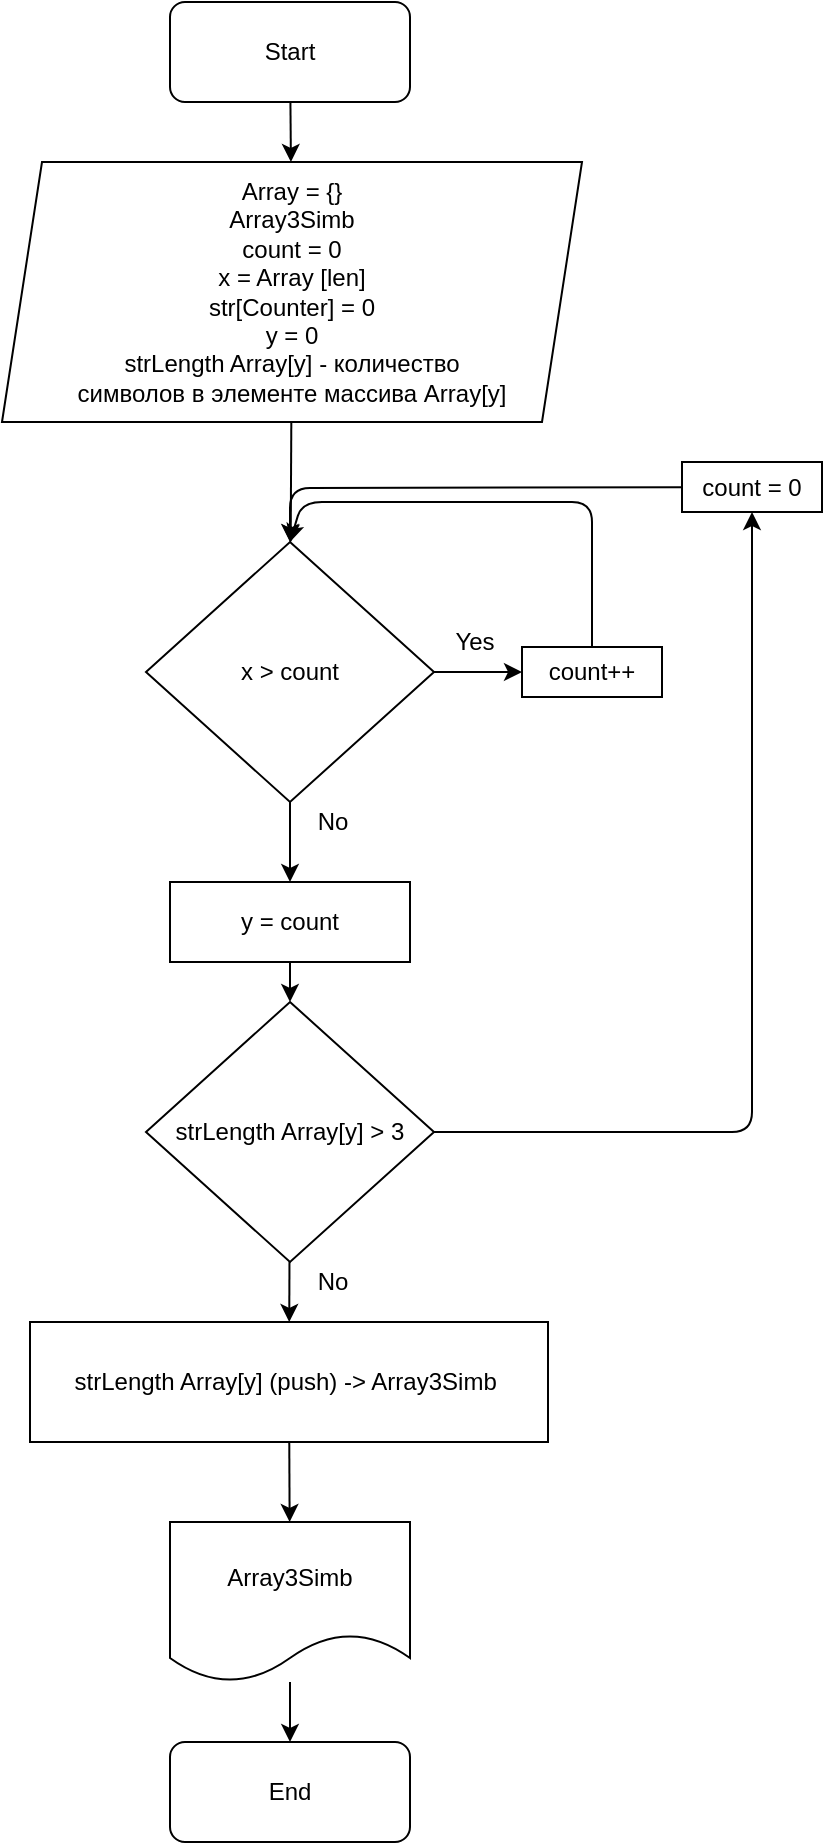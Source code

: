 <mxfile>
    <diagram id="pD8qEd3JK2ZsCTWMAlAf" name="Page-1">
        <mxGraphModel dx="1201" dy="334" grid="1" gridSize="10" guides="1" tooltips="1" connect="1" arrows="1" fold="1" page="1" pageScale="1" pageWidth="827" pageHeight="1169" math="0" shadow="0">
            <root>
                <mxCell id="0"/>
                <mxCell id="1" parent="0"/>
                <mxCell id="13" value="" style="edgeStyle=none;html=1;" edge="1" parent="1" source="3" target="10">
                    <mxGeometry relative="1" as="geometry"/>
                </mxCell>
                <mxCell id="3" value="Start" style="rounded=1;whiteSpace=wrap;html=1;" vertex="1" parent="1">
                    <mxGeometry x="354" width="120" height="50" as="geometry"/>
                </mxCell>
                <mxCell id="4" value="End" style="rounded=1;whiteSpace=wrap;html=1;" vertex="1" parent="1">
                    <mxGeometry x="354" y="870" width="120" height="50" as="geometry"/>
                </mxCell>
                <mxCell id="42" value="" style="edgeStyle=none;html=1;" edge="1" parent="1" source="5" target="4">
                    <mxGeometry relative="1" as="geometry"/>
                </mxCell>
                <mxCell id="5" value="Array3Simb" style="shape=document;whiteSpace=wrap;html=1;boundedLbl=1;" vertex="1" parent="1">
                    <mxGeometry x="354" y="760" width="120" height="80" as="geometry"/>
                </mxCell>
                <mxCell id="18" value="" style="edgeStyle=none;html=1;" edge="1" parent="1" source="10" target="14">
                    <mxGeometry relative="1" as="geometry"/>
                </mxCell>
                <mxCell id="10" value="Array = {}&lt;br&gt;Array3Simb&lt;br&gt;count = 0&lt;br&gt;x = Array [len]&lt;br&gt;str[Counter] = 0&lt;br&gt;y = 0&lt;br&gt;strLength Array[y]&amp;nbsp;- количество &lt;br&gt;символов в элементе массива Array[y]" style="shape=parallelogram;perimeter=parallelogramPerimeter;whiteSpace=wrap;html=1;fixedSize=1;" vertex="1" parent="1">
                    <mxGeometry x="270" y="80" width="290" height="130" as="geometry"/>
                </mxCell>
                <mxCell id="16" value="" style="edgeStyle=none;html=1;" edge="1" parent="1" source="14" target="15">
                    <mxGeometry relative="1" as="geometry"/>
                </mxCell>
                <mxCell id="37" value="" style="edgeStyle=none;html=1;" edge="1" parent="1" source="14" target="34">
                    <mxGeometry relative="1" as="geometry"/>
                </mxCell>
                <mxCell id="14" value="x &amp;gt; count" style="rhombus;whiteSpace=wrap;html=1;" vertex="1" parent="1">
                    <mxGeometry x="342" y="270" width="144" height="130" as="geometry"/>
                </mxCell>
                <mxCell id="25" style="edgeStyle=none;html=1;entryX=0.5;entryY=0;entryDx=0;entryDy=0;" edge="1" parent="1" source="15" target="14">
                    <mxGeometry relative="1" as="geometry">
                        <mxPoint x="410" y="270" as="targetPoint"/>
                        <Array as="points">
                            <mxPoint x="565" y="250"/>
                            <mxPoint x="420" y="250"/>
                        </Array>
                    </mxGeometry>
                </mxCell>
                <mxCell id="15" value="count++" style="rounded=0;whiteSpace=wrap;html=1;" vertex="1" parent="1">
                    <mxGeometry x="530" y="322.5" width="70" height="25" as="geometry"/>
                </mxCell>
                <mxCell id="31" style="edgeStyle=none;html=1;entryX=0.5;entryY=0;entryDx=0;entryDy=0;" edge="1" parent="1" source="19" target="14">
                    <mxGeometry relative="1" as="geometry">
                        <mxPoint x="420" y="270" as="targetPoint"/>
                        <Array as="points">
                            <mxPoint x="414" y="243"/>
                        </Array>
                    </mxGeometry>
                </mxCell>
                <mxCell id="19" value="count = 0" style="rounded=0;whiteSpace=wrap;html=1;" vertex="1" parent="1">
                    <mxGeometry x="610" y="230" width="70" height="25" as="geometry"/>
                </mxCell>
                <mxCell id="39" value="" style="edgeStyle=none;html=1;" edge="1" parent="1" source="20" target="35">
                    <mxGeometry relative="1" as="geometry"/>
                </mxCell>
                <mxCell id="43" style="edgeStyle=none;html=1;entryX=0.5;entryY=1;entryDx=0;entryDy=0;" edge="1" parent="1" source="20" target="19">
                    <mxGeometry relative="1" as="geometry">
                        <Array as="points">
                            <mxPoint x="645" y="565"/>
                        </Array>
                    </mxGeometry>
                </mxCell>
                <mxCell id="20" value="strLength Array[y] &amp;gt; 3" style="rhombus;whiteSpace=wrap;html=1;" vertex="1" parent="1">
                    <mxGeometry x="342" y="500" width="144" height="130" as="geometry"/>
                </mxCell>
                <mxCell id="28" value="Yes" style="text;html=1;align=center;verticalAlign=middle;resizable=0;points=[];autosize=1;strokeColor=none;fillColor=none;" vertex="1" parent="1">
                    <mxGeometry x="486" y="310" width="40" height="20" as="geometry"/>
                </mxCell>
                <mxCell id="29" value="No" style="text;html=1;align=center;verticalAlign=middle;resizable=0;points=[];autosize=1;strokeColor=none;fillColor=none;" vertex="1" parent="1">
                    <mxGeometry x="420" y="400" width="30" height="20" as="geometry"/>
                </mxCell>
                <mxCell id="38" value="" style="edgeStyle=none;html=1;" edge="1" parent="1" source="34" target="20">
                    <mxGeometry relative="1" as="geometry"/>
                </mxCell>
                <mxCell id="34" value="y = count&lt;br&gt;" style="rounded=0;whiteSpace=wrap;html=1;" vertex="1" parent="1">
                    <mxGeometry x="354" y="440" width="120" height="40" as="geometry"/>
                </mxCell>
                <mxCell id="41" value="" style="edgeStyle=none;html=1;" edge="1" parent="1" source="35" target="5">
                    <mxGeometry relative="1" as="geometry"/>
                </mxCell>
                <mxCell id="35" value="strLength Array[y] (push) -&amp;gt; Array3Simb&amp;nbsp;" style="rounded=0;whiteSpace=wrap;html=1;" vertex="1" parent="1">
                    <mxGeometry x="284" y="660" width="259" height="60" as="geometry"/>
                </mxCell>
                <mxCell id="40" value="No" style="text;html=1;align=center;verticalAlign=middle;resizable=0;points=[];autosize=1;strokeColor=none;fillColor=none;" vertex="1" parent="1">
                    <mxGeometry x="420" y="630" width="30" height="20" as="geometry"/>
                </mxCell>
            </root>
        </mxGraphModel>
    </diagram>
</mxfile>
